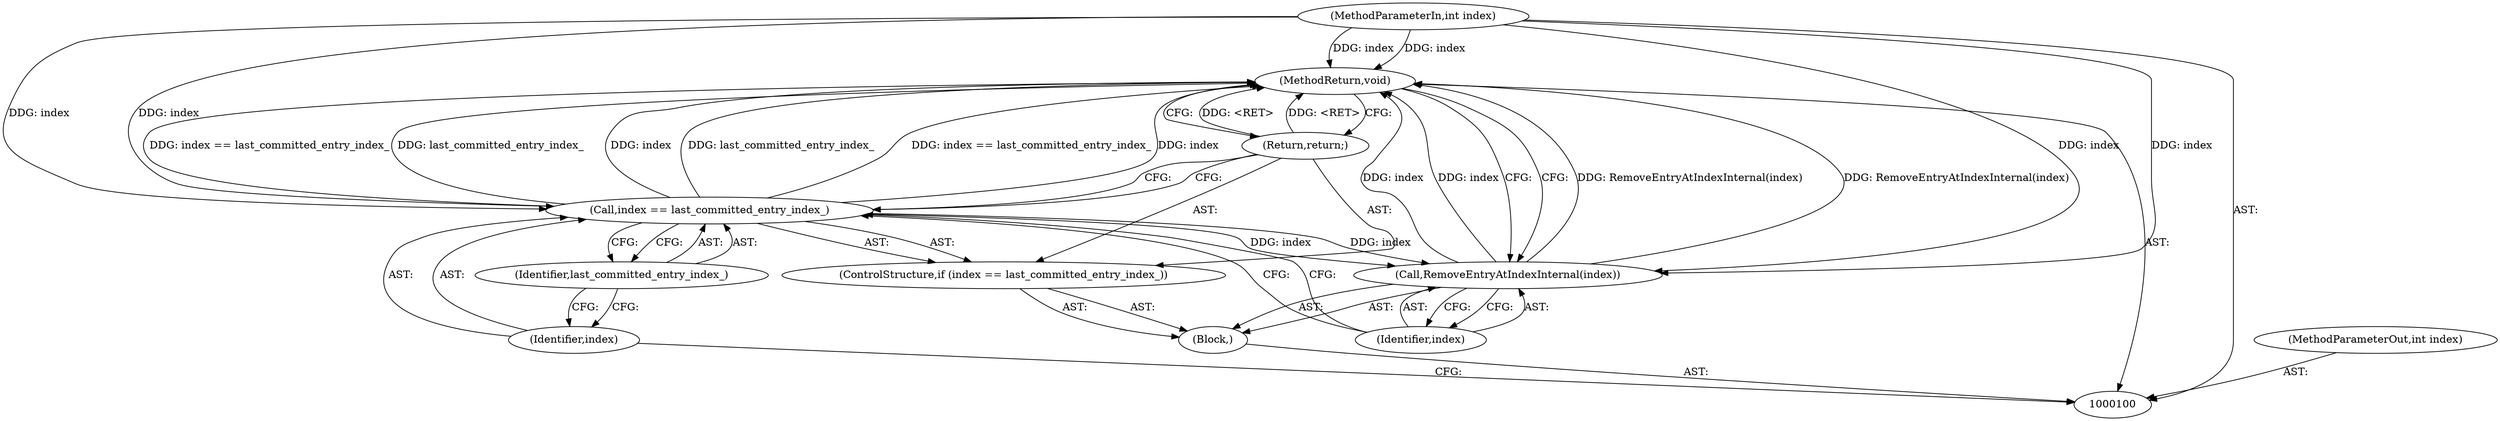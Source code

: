 digraph "0_Chrome_6a13a6c2fbae0b3269743e6a141fdfe0d9ec9793_7" {
"1000110" [label="(MethodReturn,void)"];
"1000101" [label="(MethodParameterIn,int index)"];
"1000124" [label="(MethodParameterOut,int index)"];
"1000102" [label="(Block,)"];
"1000106" [label="(Identifier,last_committed_entry_index_)"];
"1000103" [label="(ControlStructure,if (index == last_committed_entry_index_))"];
"1000104" [label="(Call,index == last_committed_entry_index_)"];
"1000105" [label="(Identifier,index)"];
"1000107" [label="(Return,return;)"];
"1000108" [label="(Call,RemoveEntryAtIndexInternal(index))"];
"1000109" [label="(Identifier,index)"];
"1000110" -> "1000100"  [label="AST: "];
"1000110" -> "1000107"  [label="CFG: "];
"1000110" -> "1000108"  [label="CFG: "];
"1000108" -> "1000110"  [label="DDG: RemoveEntryAtIndexInternal(index)"];
"1000108" -> "1000110"  [label="DDG: index"];
"1000104" -> "1000110"  [label="DDG: index == last_committed_entry_index_"];
"1000104" -> "1000110"  [label="DDG: index"];
"1000104" -> "1000110"  [label="DDG: last_committed_entry_index_"];
"1000101" -> "1000110"  [label="DDG: index"];
"1000107" -> "1000110"  [label="DDG: <RET>"];
"1000101" -> "1000100"  [label="AST: "];
"1000101" -> "1000110"  [label="DDG: index"];
"1000101" -> "1000104"  [label="DDG: index"];
"1000101" -> "1000108"  [label="DDG: index"];
"1000124" -> "1000100"  [label="AST: "];
"1000102" -> "1000100"  [label="AST: "];
"1000103" -> "1000102"  [label="AST: "];
"1000108" -> "1000102"  [label="AST: "];
"1000106" -> "1000104"  [label="AST: "];
"1000106" -> "1000105"  [label="CFG: "];
"1000104" -> "1000106"  [label="CFG: "];
"1000103" -> "1000102"  [label="AST: "];
"1000104" -> "1000103"  [label="AST: "];
"1000107" -> "1000103"  [label="AST: "];
"1000104" -> "1000103"  [label="AST: "];
"1000104" -> "1000106"  [label="CFG: "];
"1000105" -> "1000104"  [label="AST: "];
"1000106" -> "1000104"  [label="AST: "];
"1000107" -> "1000104"  [label="CFG: "];
"1000109" -> "1000104"  [label="CFG: "];
"1000104" -> "1000110"  [label="DDG: index == last_committed_entry_index_"];
"1000104" -> "1000110"  [label="DDG: index"];
"1000104" -> "1000110"  [label="DDG: last_committed_entry_index_"];
"1000101" -> "1000104"  [label="DDG: index"];
"1000104" -> "1000108"  [label="DDG: index"];
"1000105" -> "1000104"  [label="AST: "];
"1000105" -> "1000100"  [label="CFG: "];
"1000106" -> "1000105"  [label="CFG: "];
"1000107" -> "1000103"  [label="AST: "];
"1000107" -> "1000104"  [label="CFG: "];
"1000110" -> "1000107"  [label="CFG: "];
"1000107" -> "1000110"  [label="DDG: <RET>"];
"1000108" -> "1000102"  [label="AST: "];
"1000108" -> "1000109"  [label="CFG: "];
"1000109" -> "1000108"  [label="AST: "];
"1000110" -> "1000108"  [label="CFG: "];
"1000108" -> "1000110"  [label="DDG: RemoveEntryAtIndexInternal(index)"];
"1000108" -> "1000110"  [label="DDG: index"];
"1000104" -> "1000108"  [label="DDG: index"];
"1000101" -> "1000108"  [label="DDG: index"];
"1000109" -> "1000108"  [label="AST: "];
"1000109" -> "1000104"  [label="CFG: "];
"1000108" -> "1000109"  [label="CFG: "];
}
